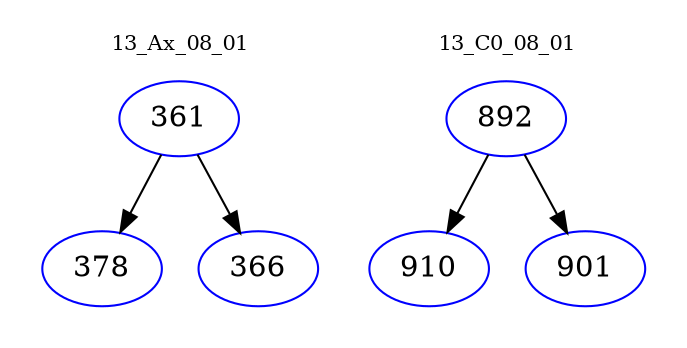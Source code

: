 digraph{
subgraph cluster_0 {
color = white
label = "13_Ax_08_01";
fontsize=10;
T0_361 [label="361", color="blue"]
T0_361 -> T0_378 [color="black"]
T0_378 [label="378", color="blue"]
T0_361 -> T0_366 [color="black"]
T0_366 [label="366", color="blue"]
}
subgraph cluster_1 {
color = white
label = "13_C0_08_01";
fontsize=10;
T1_892 [label="892", color="blue"]
T1_892 -> T1_910 [color="black"]
T1_910 [label="910", color="blue"]
T1_892 -> T1_901 [color="black"]
T1_901 [label="901", color="blue"]
}
}
